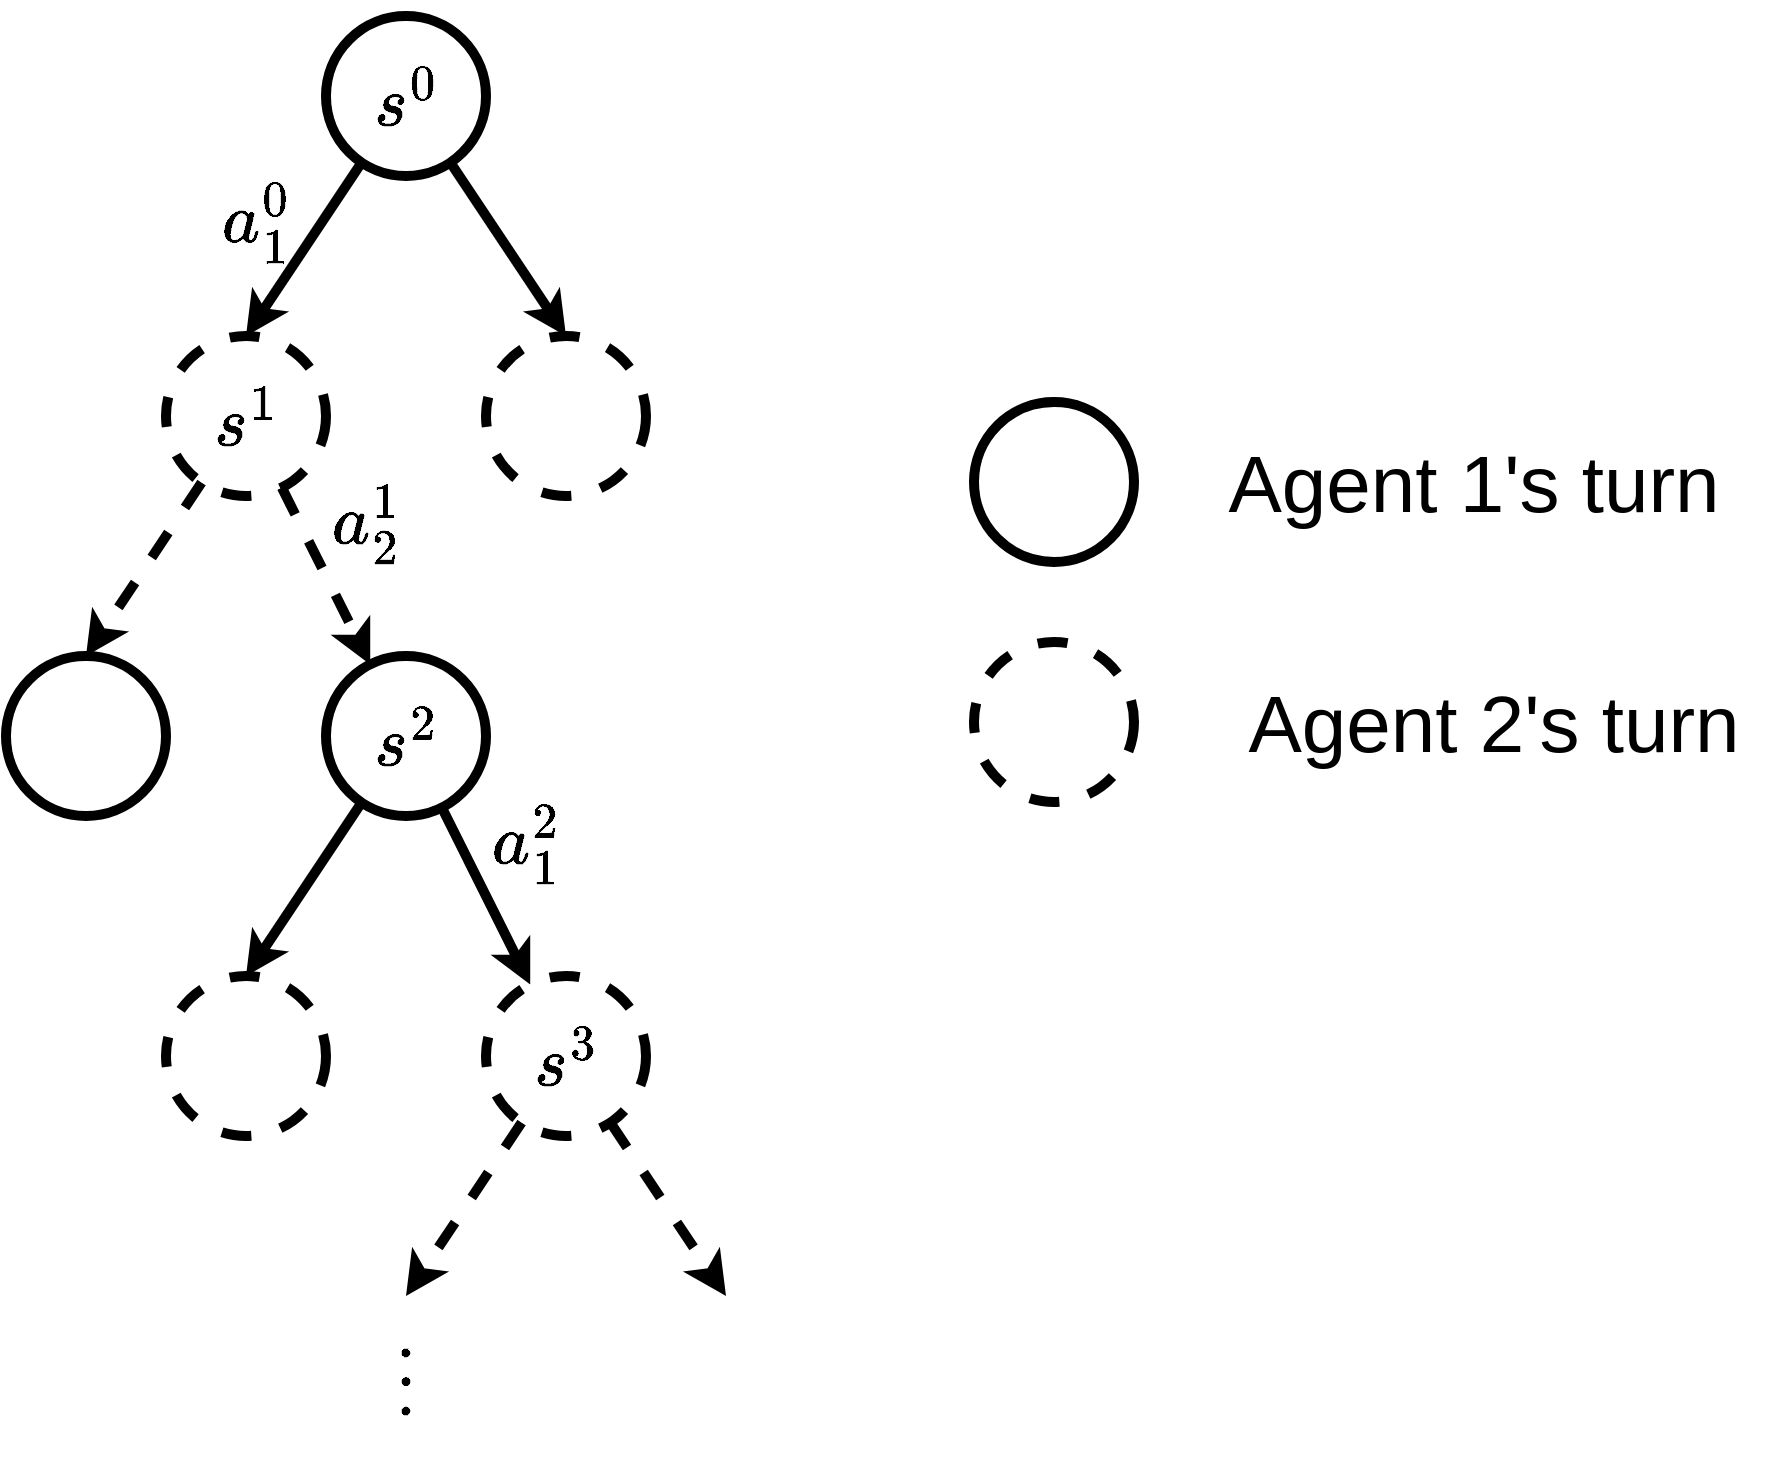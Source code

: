 <mxfile version="24.6.5" type="device">
  <diagram name="Page-1" id="tg-V75763NLn6FfTi-Rd">
    <mxGraphModel dx="918" dy="2295" grid="1" gridSize="10" guides="1" tooltips="1" connect="1" arrows="1" fold="1" page="1" pageScale="1" pageWidth="850" pageHeight="1100" math="1" shadow="0">
      <root>
        <mxCell id="0" />
        <mxCell id="1" parent="0" />
        <mxCell id="Do4xi7EdO6HjHJJCWobC-4" style="rounded=0;orthogonalLoop=1;jettySize=auto;html=1;entryX=0.5;entryY=0;entryDx=0;entryDy=0;strokeWidth=5;" edge="1" parent="1" source="Do4xi7EdO6HjHJJCWobC-1" target="Do4xi7EdO6HjHJJCWobC-3">
          <mxGeometry relative="1" as="geometry" />
        </mxCell>
        <mxCell id="Do4xi7EdO6HjHJJCWobC-5" value="&lt;font style=&quot;font-size: 30px;&quot;&gt;\(a_1^0\)&lt;/font&gt;" style="edgeLabel;html=1;align=center;verticalAlign=middle;resizable=0;points=[];labelBackgroundColor=none;fontSize=40;" vertex="1" connectable="0" parent="Do4xi7EdO6HjHJJCWobC-4">
          <mxGeometry x="-0.393" y="-1" relative="1" as="geometry">
            <mxPoint x="-35" as="offset" />
          </mxGeometry>
        </mxCell>
        <mxCell id="Do4xi7EdO6HjHJJCWobC-16" style="rounded=0;orthogonalLoop=1;jettySize=auto;html=1;entryX=0.5;entryY=0;entryDx=0;entryDy=0;strokeWidth=5;" edge="1" parent="1" source="Do4xi7EdO6HjHJJCWobC-1" target="Do4xi7EdO6HjHJJCWobC-14">
          <mxGeometry relative="1" as="geometry" />
        </mxCell>
        <mxCell id="Do4xi7EdO6HjHJJCWobC-1" value="&lt;font style=&quot;font-size: 30px;&quot;&gt;\(s^0\)&lt;/font&gt;" style="ellipse;whiteSpace=wrap;html=1;aspect=fixed;strokeWidth=5;fontSize=40;" vertex="1" parent="1">
          <mxGeometry x="300" y="170" width="80" height="80" as="geometry" />
        </mxCell>
        <mxCell id="Do4xi7EdO6HjHJJCWobC-7" style="rounded=0;orthogonalLoop=1;jettySize=auto;html=1;strokeWidth=5;dashed=1;" edge="1" parent="1" source="Do4xi7EdO6HjHJJCWobC-3" target="Do4xi7EdO6HjHJJCWobC-6">
          <mxGeometry relative="1" as="geometry" />
        </mxCell>
        <mxCell id="Do4xi7EdO6HjHJJCWobC-17" style="rounded=0;orthogonalLoop=1;jettySize=auto;html=1;entryX=0.5;entryY=0;entryDx=0;entryDy=0;strokeWidth=5;dashed=1;" edge="1" parent="1" source="Do4xi7EdO6HjHJJCWobC-3" target="Do4xi7EdO6HjHJJCWobC-15">
          <mxGeometry relative="1" as="geometry" />
        </mxCell>
        <mxCell id="Do4xi7EdO6HjHJJCWobC-3" value="&lt;font style=&quot;font-size: 30px;&quot;&gt;\(s^1\)&lt;/font&gt;" style="ellipse;whiteSpace=wrap;html=1;aspect=fixed;strokeWidth=5;fontSize=40;dashed=1;" vertex="1" parent="1">
          <mxGeometry x="220" y="330" width="80" height="80" as="geometry" />
        </mxCell>
        <mxCell id="Do4xi7EdO6HjHJJCWobC-10" style="rounded=0;orthogonalLoop=1;jettySize=auto;html=1;strokeWidth=5;" edge="1" parent="1" source="Do4xi7EdO6HjHJJCWobC-6" target="Do4xi7EdO6HjHJJCWobC-9">
          <mxGeometry relative="1" as="geometry" />
        </mxCell>
        <mxCell id="Do4xi7EdO6HjHJJCWobC-19" style="rounded=0;orthogonalLoop=1;jettySize=auto;html=1;entryX=0.5;entryY=0;entryDx=0;entryDy=0;strokeWidth=5;" edge="1" parent="1" source="Do4xi7EdO6HjHJJCWobC-6" target="Do4xi7EdO6HjHJJCWobC-18">
          <mxGeometry relative="1" as="geometry" />
        </mxCell>
        <mxCell id="Do4xi7EdO6HjHJJCWobC-6" value="&lt;font style=&quot;font-size: 30px;&quot;&gt;\(s^2\)&lt;/font&gt;" style="ellipse;whiteSpace=wrap;html=1;aspect=fixed;strokeWidth=5;fontSize=40;" vertex="1" parent="1">
          <mxGeometry x="300" y="490" width="80" height="80" as="geometry" />
        </mxCell>
        <mxCell id="Do4xi7EdO6HjHJJCWobC-8" value="&lt;font style=&quot;font-size: 30px;&quot;&gt;\(a_2^1\)&lt;/font&gt;" style="edgeLabel;html=1;align=center;verticalAlign=middle;resizable=0;points=[];labelBackgroundColor=none;fontSize=40;" vertex="1" connectable="0" parent="1">
          <mxGeometry x="320.0" y="420.003" as="geometry" />
        </mxCell>
        <mxCell id="Do4xi7EdO6HjHJJCWobC-13" style="rounded=0;orthogonalLoop=1;jettySize=auto;html=1;entryX=0.5;entryY=0;entryDx=0;entryDy=0;dashed=1;strokeWidth=5;" edge="1" parent="1" source="Do4xi7EdO6HjHJJCWobC-9" target="Do4xi7EdO6HjHJJCWobC-12">
          <mxGeometry relative="1" as="geometry" />
        </mxCell>
        <mxCell id="Do4xi7EdO6HjHJJCWobC-21" style="rounded=0;orthogonalLoop=1;jettySize=auto;html=1;entryX=0.5;entryY=0;entryDx=0;entryDy=0;strokeWidth=5;dashed=1;" edge="1" parent="1" source="Do4xi7EdO6HjHJJCWobC-9" target="Do4xi7EdO6HjHJJCWobC-20">
          <mxGeometry relative="1" as="geometry" />
        </mxCell>
        <mxCell id="Do4xi7EdO6HjHJJCWobC-9" value="&lt;font style=&quot;font-size: 30px;&quot;&gt;\(s^3\)&lt;/font&gt;" style="ellipse;whiteSpace=wrap;html=1;aspect=fixed;strokeWidth=5;fontSize=40;dashed=1;" vertex="1" parent="1">
          <mxGeometry x="380" y="650" width="80" height="80" as="geometry" />
        </mxCell>
        <mxCell id="Do4xi7EdO6HjHJJCWobC-11" value="&lt;font style=&quot;font-size: 30px;&quot;&gt;\(a_1^2\)&lt;/font&gt;" style="edgeLabel;html=1;align=center;verticalAlign=middle;resizable=0;points=[];labelBackgroundColor=none;fontSize=40;" vertex="1" connectable="0" parent="1">
          <mxGeometry x="400.0" y="580.003" as="geometry" />
        </mxCell>
        <mxCell id="Do4xi7EdO6HjHJJCWobC-12" value="&lt;font style=&quot;font-size: 30px;&quot;&gt;\(\vdots\)&lt;/font&gt;" style="ellipse;whiteSpace=wrap;html=1;aspect=fixed;strokeWidth=5;fontSize=40;strokeColor=none;" vertex="1" parent="1">
          <mxGeometry x="300" y="810" width="80" height="80" as="geometry" />
        </mxCell>
        <mxCell id="Do4xi7EdO6HjHJJCWobC-14" value="" style="ellipse;whiteSpace=wrap;html=1;aspect=fixed;strokeWidth=5;fontSize=40;dashed=1;" vertex="1" parent="1">
          <mxGeometry x="380" y="330" width="80" height="80" as="geometry" />
        </mxCell>
        <mxCell id="Do4xi7EdO6HjHJJCWobC-15" value="" style="ellipse;whiteSpace=wrap;html=1;aspect=fixed;strokeWidth=5;fontSize=40;" vertex="1" parent="1">
          <mxGeometry x="140" y="490" width="80" height="80" as="geometry" />
        </mxCell>
        <mxCell id="Do4xi7EdO6HjHJJCWobC-18" value="" style="ellipse;whiteSpace=wrap;html=1;aspect=fixed;strokeWidth=5;fontSize=40;dashed=1;" vertex="1" parent="1">
          <mxGeometry x="220" y="650" width="80" height="80" as="geometry" />
        </mxCell>
        <mxCell id="Do4xi7EdO6HjHJJCWobC-20" value="" style="ellipse;whiteSpace=wrap;html=1;aspect=fixed;strokeWidth=5;fontSize=40;strokeColor=none;" vertex="1" parent="1">
          <mxGeometry x="460" y="810" width="80" height="80" as="geometry" />
        </mxCell>
        <mxCell id="Do4xi7EdO6HjHJJCWobC-22" value="" style="ellipse;whiteSpace=wrap;html=1;aspect=fixed;strokeWidth=5;fontSize=40;dashed=1;" vertex="1" parent="1">
          <mxGeometry x="624" y="483" width="80" height="80" as="geometry" />
        </mxCell>
        <mxCell id="Do4xi7EdO6HjHJJCWobC-23" value="" style="ellipse;whiteSpace=wrap;html=1;aspect=fixed;strokeWidth=5;fontSize=40;" vertex="1" parent="1">
          <mxGeometry x="624" y="363" width="80" height="80" as="geometry" />
        </mxCell>
        <mxCell id="Do4xi7EdO6HjHJJCWobC-24" value="Agent 1&#39;s turn" style="text;html=1;align=center;verticalAlign=middle;whiteSpace=wrap;rounded=0;fontSize=40;" vertex="1" parent="1">
          <mxGeometry x="734" y="378" width="280" height="50" as="geometry" />
        </mxCell>
        <mxCell id="Do4xi7EdO6HjHJJCWobC-25" value="Agent 2&#39;s turn" style="text;html=1;align=center;verticalAlign=middle;whiteSpace=wrap;rounded=0;fontSize=40;" vertex="1" parent="1">
          <mxGeometry x="744" y="498" width="280" height="50" as="geometry" />
        </mxCell>
      </root>
    </mxGraphModel>
  </diagram>
</mxfile>
